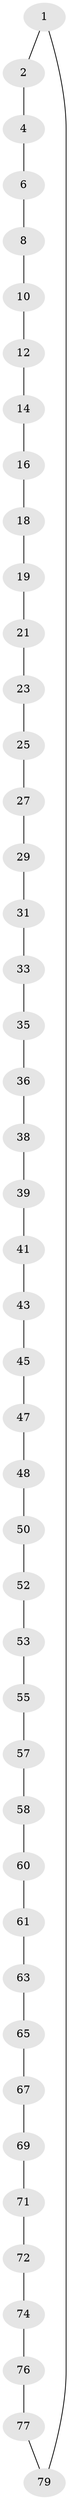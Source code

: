 // original degree distribution, {2: 1.0}
// Generated by graph-tools (version 1.1) at 2025/11/02/27/25 16:11:41]
// undirected, 45 vertices, 45 edges
graph export_dot {
graph [start="1"]
  node [color=gray90,style=filled];
  1;
  2 [super="+3"];
  4 [super="+5"];
  6 [super="+7"];
  8 [super="+9"];
  10 [super="+11"];
  12 [super="+13"];
  14 [super="+15"];
  16 [super="+17"];
  18;
  19 [super="+20"];
  21 [super="+22"];
  23 [super="+24"];
  25 [super="+26"];
  27 [super="+28"];
  29 [super="+30"];
  31 [super="+32"];
  33 [super="+34"];
  35;
  36 [super="+37"];
  38;
  39 [super="+40"];
  41 [super="+42"];
  43 [super="+44"];
  45 [super="+46"];
  47;
  48 [super="+49"];
  50 [super="+51"];
  52;
  53 [super="+54"];
  55 [super="+56"];
  57;
  58 [super="+59"];
  60;
  61 [super="+62"];
  63 [super="+64"];
  65 [super="+66"];
  67 [super="+68"];
  69 [super="+70"];
  71;
  72 [super="+73"];
  74 [super="+75"];
  76;
  77 [super="+78"];
  79 [super="+80"];
  1 -- 2;
  1 -- 79;
  2 -- 4;
  4 -- 6;
  6 -- 8;
  8 -- 10;
  10 -- 12;
  12 -- 14;
  14 -- 16;
  16 -- 18;
  18 -- 19;
  19 -- 21;
  21 -- 23;
  23 -- 25;
  25 -- 27;
  27 -- 29;
  29 -- 31;
  31 -- 33;
  33 -- 35;
  35 -- 36;
  36 -- 38;
  38 -- 39;
  39 -- 41;
  41 -- 43;
  43 -- 45;
  45 -- 47;
  47 -- 48;
  48 -- 50;
  50 -- 52;
  52 -- 53;
  53 -- 55;
  55 -- 57;
  57 -- 58;
  58 -- 60;
  60 -- 61;
  61 -- 63;
  63 -- 65;
  65 -- 67;
  67 -- 69;
  69 -- 71;
  71 -- 72;
  72 -- 74;
  74 -- 76;
  76 -- 77;
  77 -- 79;
}

